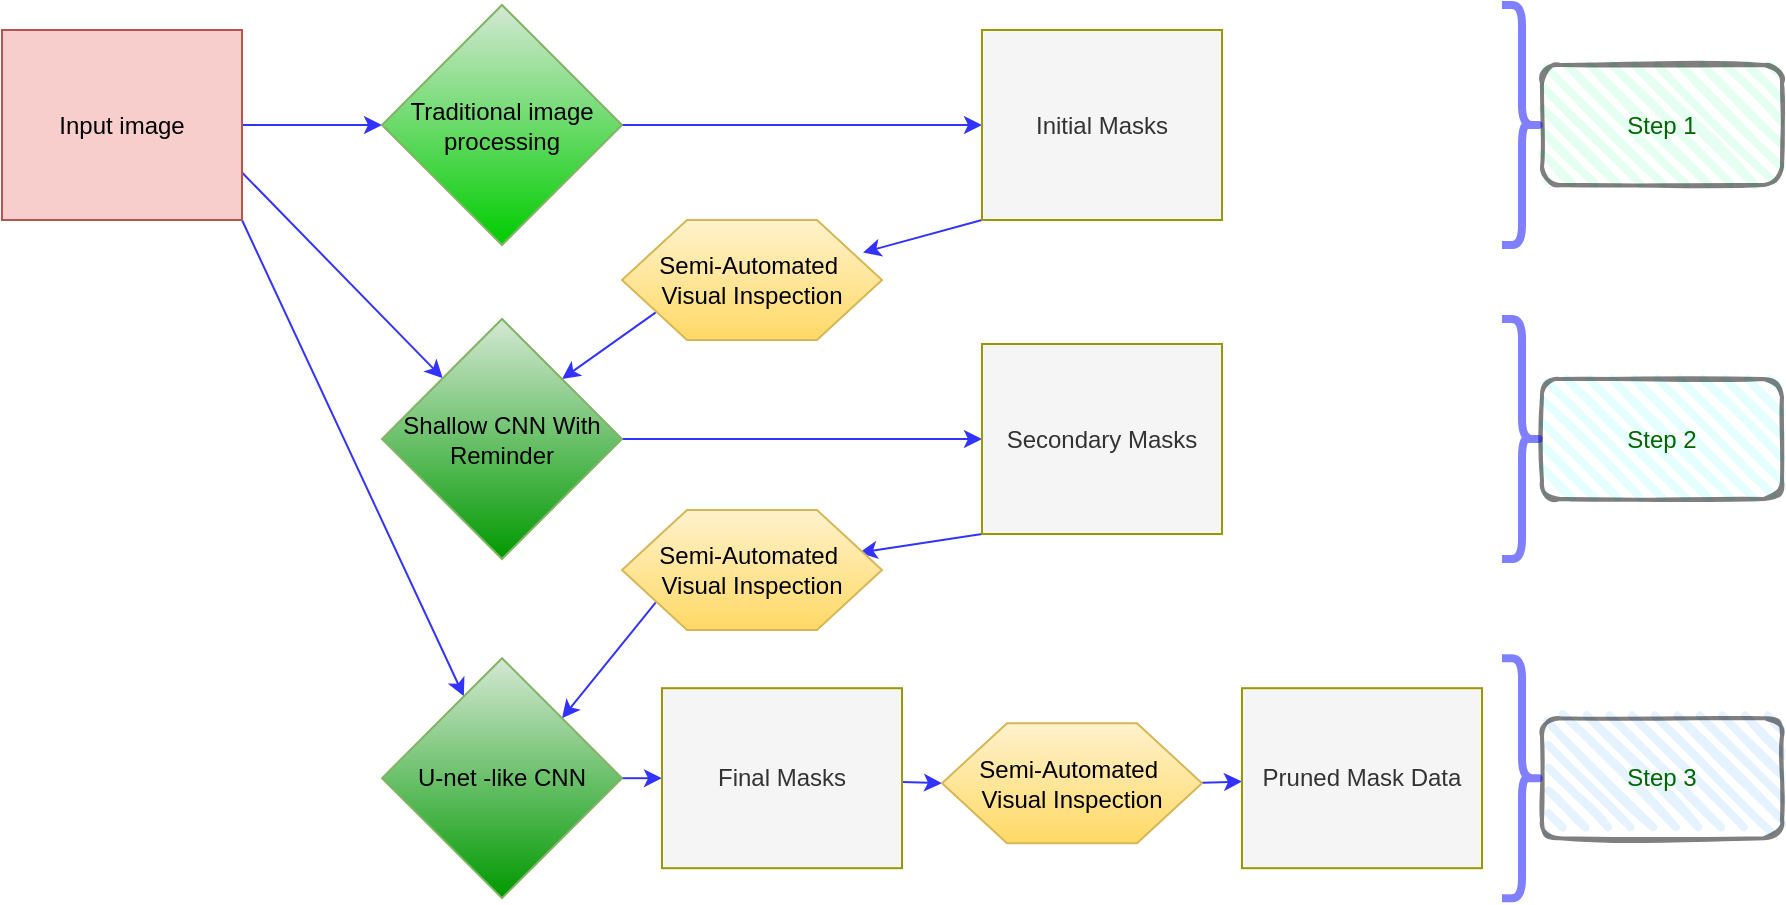 <mxfile version="20.0.4" type="github">
  <diagram id="r9_r-VSVKq63BH939Twn" name="Page-1">
    <mxGraphModel dx="854" dy="468" grid="1" gridSize="10" guides="1" tooltips="1" connect="1" arrows="1" fold="1" page="1" pageScale="1" pageWidth="850" pageHeight="1100" math="0" shadow="0">
      <root>
        <mxCell id="0" />
        <mxCell id="1" parent="0" />
        <mxCell id="cdHtlaF4ST1oQyQ4LSar-21" value="" style="edgeStyle=none;rounded=0;orthogonalLoop=1;jettySize=auto;html=1;fillColor=#dae8fc;strokeColor=#3333FF;" edge="1" parent="1" source="cdHtlaF4ST1oQyQ4LSar-14" target="cdHtlaF4ST1oQyQ4LSar-20">
          <mxGeometry relative="1" as="geometry" />
        </mxCell>
        <mxCell id="cdHtlaF4ST1oQyQ4LSar-32" value="" style="edgeStyle=none;rounded=0;orthogonalLoop=1;jettySize=auto;html=1;exitX=1;exitY=0.75;exitDx=0;exitDy=0;fillColor=#dae8fc;strokeColor=#3333FF;" edge="1" parent="1" source="cdHtlaF4ST1oQyQ4LSar-14" target="cdHtlaF4ST1oQyQ4LSar-31">
          <mxGeometry relative="1" as="geometry" />
        </mxCell>
        <mxCell id="cdHtlaF4ST1oQyQ4LSar-44" style="edgeStyle=none;rounded=0;orthogonalLoop=1;jettySize=auto;html=1;exitX=1;exitY=1;exitDx=0;exitDy=0;fillColor=#dae8fc;strokeColor=#3333FF;" edge="1" parent="1" source="cdHtlaF4ST1oQyQ4LSar-14" target="cdHtlaF4ST1oQyQ4LSar-40">
          <mxGeometry relative="1" as="geometry" />
        </mxCell>
        <mxCell id="cdHtlaF4ST1oQyQ4LSar-14" value="Input image" style="rounded=1;whiteSpace=wrap;html=1;arcSize=0;fillColor=#f8cecc;strokeColor=#b85450;" vertex="1" parent="1">
          <mxGeometry x="210" y="490" width="120" height="95" as="geometry" />
        </mxCell>
        <mxCell id="cdHtlaF4ST1oQyQ4LSar-26" value="" style="edgeStyle=none;rounded=0;orthogonalLoop=1;jettySize=auto;html=1;fillColor=#dae8fc;strokeColor=#3333FF;exitX=1;exitY=0.5;exitDx=0;exitDy=0;" edge="1" parent="1" source="cdHtlaF4ST1oQyQ4LSar-20" target="cdHtlaF4ST1oQyQ4LSar-25">
          <mxGeometry relative="1" as="geometry">
            <mxPoint x="540" y="537.5" as="sourcePoint" />
          </mxGeometry>
        </mxCell>
        <mxCell id="cdHtlaF4ST1oQyQ4LSar-20" value="Traditional image processing" style="rhombus;whiteSpace=wrap;html=1;rounded=1;arcSize=0;fillColor=#d5e8d4;strokeColor=#82b366;gradientColor=#00CC00;" vertex="1" parent="1">
          <mxGeometry x="400" y="477.5" width="120" height="120" as="geometry" />
        </mxCell>
        <mxCell id="cdHtlaF4ST1oQyQ4LSar-28" value="" style="edgeStyle=none;rounded=0;orthogonalLoop=1;jettySize=auto;html=1;fillColor=#dae8fc;strokeColor=#3333FF;exitX=0;exitY=1;exitDx=0;exitDy=0;entryX=0.927;entryY=0.271;entryDx=0;entryDy=0;entryPerimeter=0;" edge="1" parent="1" source="cdHtlaF4ST1oQyQ4LSar-25" target="cdHtlaF4ST1oQyQ4LSar-27">
          <mxGeometry relative="1" as="geometry">
            <mxPoint x="700" y="590" as="sourcePoint" />
            <mxPoint x="652" y="594.5" as="targetPoint" />
          </mxGeometry>
        </mxCell>
        <mxCell id="cdHtlaF4ST1oQyQ4LSar-25" value="Initial Masks" style="whiteSpace=wrap;html=1;rounded=1;arcSize=0;fillColor=#f5f5f5;fontColor=#333333;strokeColor=#999900;" vertex="1" parent="1">
          <mxGeometry x="700" y="490" width="120" height="95" as="geometry" />
        </mxCell>
        <mxCell id="cdHtlaF4ST1oQyQ4LSar-29" style="edgeStyle=none;rounded=0;orthogonalLoop=1;jettySize=auto;html=1;entryX=1;entryY=0;entryDx=0;entryDy=0;fillColor=#dae8fc;strokeColor=#3333FF;exitX=0.13;exitY=0.77;exitDx=0;exitDy=0;exitPerimeter=0;" edge="1" parent="1" source="cdHtlaF4ST1oQyQ4LSar-27" target="cdHtlaF4ST1oQyQ4LSar-31">
          <mxGeometry relative="1" as="geometry">
            <mxPoint x="350" y="844.5" as="targetPoint" />
            <mxPoint x="520" y="637.5" as="sourcePoint" />
          </mxGeometry>
        </mxCell>
        <mxCell id="cdHtlaF4ST1oQyQ4LSar-27" value="Semi-Automated&amp;nbsp;&lt;br&gt;Visual Inspection" style="ellipse;shape=hexagon;whiteSpace=wrap;html=1;rounded=1;arcSize=0;fillColor=#fff2cc;strokeColor=#d6b656;gradientColor=#ffd966;" vertex="1" parent="1">
          <mxGeometry x="520" y="585" width="130" height="60" as="geometry" />
        </mxCell>
        <mxCell id="cdHtlaF4ST1oQyQ4LSar-34" value="" style="edgeStyle=none;rounded=0;orthogonalLoop=1;jettySize=auto;html=1;fillColor=#dae8fc;strokeColor=#3333FF;exitX=1;exitY=0.5;exitDx=0;exitDy=0;" edge="1" parent="1" source="cdHtlaF4ST1oQyQ4LSar-31" target="cdHtlaF4ST1oQyQ4LSar-33">
          <mxGeometry relative="1" as="geometry">
            <mxPoint x="540" y="694.5" as="sourcePoint" />
          </mxGeometry>
        </mxCell>
        <mxCell id="cdHtlaF4ST1oQyQ4LSar-31" value="Shallow CNN With&lt;br&gt;Reminder" style="rhombus;whiteSpace=wrap;html=1;rounded=1;arcSize=0;fillColor=#d5e8d4;strokeColor=#82b366;gradientColor=#009900;" vertex="1" parent="1">
          <mxGeometry x="400" y="634.5" width="120" height="120" as="geometry" />
        </mxCell>
        <mxCell id="cdHtlaF4ST1oQyQ4LSar-39" value="" style="edgeStyle=none;rounded=0;orthogonalLoop=1;jettySize=auto;html=1;entryX=0.913;entryY=0.356;entryDx=0;entryDy=0;entryPerimeter=0;exitX=0;exitY=1;exitDx=0;exitDy=0;fillColor=#dae8fc;strokeColor=#3333FF;" edge="1" parent="1" source="cdHtlaF4ST1oQyQ4LSar-33" target="cdHtlaF4ST1oQyQ4LSar-37">
          <mxGeometry relative="1" as="geometry">
            <mxPoint x="706.065" y="722" as="sourcePoint" />
            <mxPoint x="659.95" y="753.98" as="targetPoint" />
          </mxGeometry>
        </mxCell>
        <mxCell id="cdHtlaF4ST1oQyQ4LSar-33" value="Secondary Masks" style="whiteSpace=wrap;html=1;rounded=1;arcSize=0;fillColor=#f5f5f5;fontColor=#333333;strokeColor=#999900;" vertex="1" parent="1">
          <mxGeometry x="700" y="647" width="120" height="95" as="geometry" />
        </mxCell>
        <mxCell id="cdHtlaF4ST1oQyQ4LSar-41" value="" style="edgeStyle=none;rounded=0;orthogonalLoop=1;jettySize=auto;html=1;fillColor=#dae8fc;strokeColor=#3333FF;exitX=0.13;exitY=0.77;exitDx=0;exitDy=0;exitPerimeter=0;entryX=1;entryY=0;entryDx=0;entryDy=0;" edge="1" parent="1" source="cdHtlaF4ST1oQyQ4LSar-37" target="cdHtlaF4ST1oQyQ4LSar-40">
          <mxGeometry relative="1" as="geometry">
            <mxPoint x="534.2" y="787.2" as="sourcePoint" />
            <mxPoint x="500.001" y="834.101" as="targetPoint" />
          </mxGeometry>
        </mxCell>
        <mxCell id="cdHtlaF4ST1oQyQ4LSar-37" value="Semi-Automated&amp;nbsp;&lt;br&gt;Visual Inspection" style="ellipse;shape=hexagon;whiteSpace=wrap;html=1;rounded=1;arcSize=0;fillColor=#fff2cc;strokeColor=#d6b656;gradientColor=#ffd966;" vertex="1" parent="1">
          <mxGeometry x="520" y="730" width="130" height="60" as="geometry" />
        </mxCell>
        <mxCell id="cdHtlaF4ST1oQyQ4LSar-43" value="" style="edgeStyle=none;rounded=0;orthogonalLoop=1;jettySize=auto;html=1;fillColor=#dae8fc;strokeColor=#3333FF;exitX=1;exitY=0.5;exitDx=0;exitDy=0;" edge="1" parent="1" source="cdHtlaF4ST1oQyQ4LSar-40" target="cdHtlaF4ST1oQyQ4LSar-42">
          <mxGeometry relative="1" as="geometry">
            <mxPoint x="540" y="864.1" as="sourcePoint" />
          </mxGeometry>
        </mxCell>
        <mxCell id="cdHtlaF4ST1oQyQ4LSar-40" value="U-net -like CNN" style="rhombus;whiteSpace=wrap;html=1;rounded=1;arcSize=0;fillColor=#d5e8d4;strokeColor=#82b366;gradientColor=#009900;" vertex="1" parent="1">
          <mxGeometry x="400" y="804.1" width="120" height="120" as="geometry" />
        </mxCell>
        <mxCell id="cdHtlaF4ST1oQyQ4LSar-49" value="" style="edgeStyle=none;rounded=0;orthogonalLoop=1;jettySize=auto;html=1;fillColor=#dae8fc;strokeColor=#3333FF;entryX=0;entryY=0.5;entryDx=0;entryDy=0;" edge="1" parent="1" source="cdHtlaF4ST1oQyQ4LSar-42" target="cdHtlaF4ST1oQyQ4LSar-50">
          <mxGeometry relative="1" as="geometry">
            <mxPoint x="750" y="899.74" as="targetPoint" />
          </mxGeometry>
        </mxCell>
        <mxCell id="cdHtlaF4ST1oQyQ4LSar-42" value="Final Masks" style="whiteSpace=wrap;html=1;rounded=1;arcSize=0;fillColor=#f5f5f5;fontColor=#333333;strokeColor=#999900;" vertex="1" parent="1">
          <mxGeometry x="540" y="819.1" width="120" height="90" as="geometry" />
        </mxCell>
        <mxCell id="cdHtlaF4ST1oQyQ4LSar-52" value="" style="edgeStyle=none;rounded=0;orthogonalLoop=1;jettySize=auto;html=1;fillColor=#dae8fc;strokeColor=#3333FF;exitX=0.933;exitY=0.5;exitDx=0;exitDy=0;exitPerimeter=0;" edge="1" parent="1" source="cdHtlaF4ST1oQyQ4LSar-50" target="cdHtlaF4ST1oQyQ4LSar-51">
          <mxGeometry relative="1" as="geometry">
            <mxPoint x="830" y="864.1" as="sourcePoint" />
          </mxGeometry>
        </mxCell>
        <mxCell id="cdHtlaF4ST1oQyQ4LSar-50" value="Semi-Automated&amp;nbsp;&lt;br&gt;Visual Inspection" style="ellipse;shape=hexagon;whiteSpace=wrap;html=1;rounded=1;arcSize=0;fillColor=#fff2cc;strokeColor=#d6b656;gradientColor=#ffd966;" vertex="1" parent="1">
          <mxGeometry x="680" y="836.6" width="130" height="60" as="geometry" />
        </mxCell>
        <mxCell id="cdHtlaF4ST1oQyQ4LSar-51" value="Pruned Mask Data" style="whiteSpace=wrap;html=1;rounded=1;arcSize=0;fillColor=#f5f5f5;fontColor=#333333;strokeColor=#999900;" vertex="1" parent="1">
          <mxGeometry x="830" y="819.1" width="120" height="90" as="geometry" />
        </mxCell>
        <mxCell id="cdHtlaF4ST1oQyQ4LSar-60" value="Step 1" style="rounded=1;whiteSpace=wrap;html=1;strokeWidth=2;fillWeight=4;hachureGap=8;hachureAngle=45;fillColor=#CCFFE6;sketch=1;gradientColor=none;shadow=0;glass=0;opacity=50;fontColor=#006600;" vertex="1" parent="1">
          <mxGeometry x="980" y="507.5" width="120" height="60" as="geometry" />
        </mxCell>
        <mxCell id="cdHtlaF4ST1oQyQ4LSar-61" value="Step 2" style="rounded=1;whiteSpace=wrap;html=1;strokeWidth=2;fillWeight=4;hachureGap=8;hachureAngle=45;fillColor=#CCFFFF;sketch=1;gradientColor=none;shadow=0;glass=0;opacity=50;fontColor=#006600;" vertex="1" parent="1">
          <mxGeometry x="980" y="664.5" width="120" height="60" as="geometry" />
        </mxCell>
        <mxCell id="cdHtlaF4ST1oQyQ4LSar-64" value="Step 3" style="rounded=1;whiteSpace=wrap;html=1;strokeWidth=2;fillWeight=4;hachureGap=8;hachureAngle=45;fillColor=#CCE5FF;sketch=1;gradientColor=none;shadow=0;glass=0;opacity=50;fontColor=#006600;" vertex="1" parent="1">
          <mxGeometry x="980" y="834.1" width="120" height="60" as="geometry" />
        </mxCell>
        <mxCell id="cdHtlaF4ST1oQyQ4LSar-65" value="" style="shape=curlyBracket;whiteSpace=wrap;html=1;rounded=1;flipH=1;shadow=0;glass=0;sketch=0;fontColor=#006600;strokeColor=#0000FF;fillColor=#0000CC;gradientColor=none;opacity=50;strokeWidth=4;" vertex="1" parent="1">
          <mxGeometry x="960" y="477.5" width="20" height="120" as="geometry" />
        </mxCell>
        <mxCell id="cdHtlaF4ST1oQyQ4LSar-66" value="" style="shape=curlyBracket;whiteSpace=wrap;html=1;rounded=1;flipH=1;shadow=0;glass=0;sketch=0;fontColor=#006600;strokeColor=#0000FF;fillColor=#0000CC;gradientColor=none;opacity=50;strokeWidth=4;" vertex="1" parent="1">
          <mxGeometry x="960" y="634.5" width="20" height="120" as="geometry" />
        </mxCell>
        <mxCell id="cdHtlaF4ST1oQyQ4LSar-67" value="" style="shape=curlyBracket;whiteSpace=wrap;html=1;rounded=1;flipH=1;shadow=0;glass=0;sketch=0;fontColor=#006600;strokeColor=#0000FF;fillColor=#0000CC;gradientColor=none;opacity=50;strokeWidth=4;" vertex="1" parent="1">
          <mxGeometry x="960" y="804.1" width="20" height="120" as="geometry" />
        </mxCell>
      </root>
    </mxGraphModel>
  </diagram>
</mxfile>
